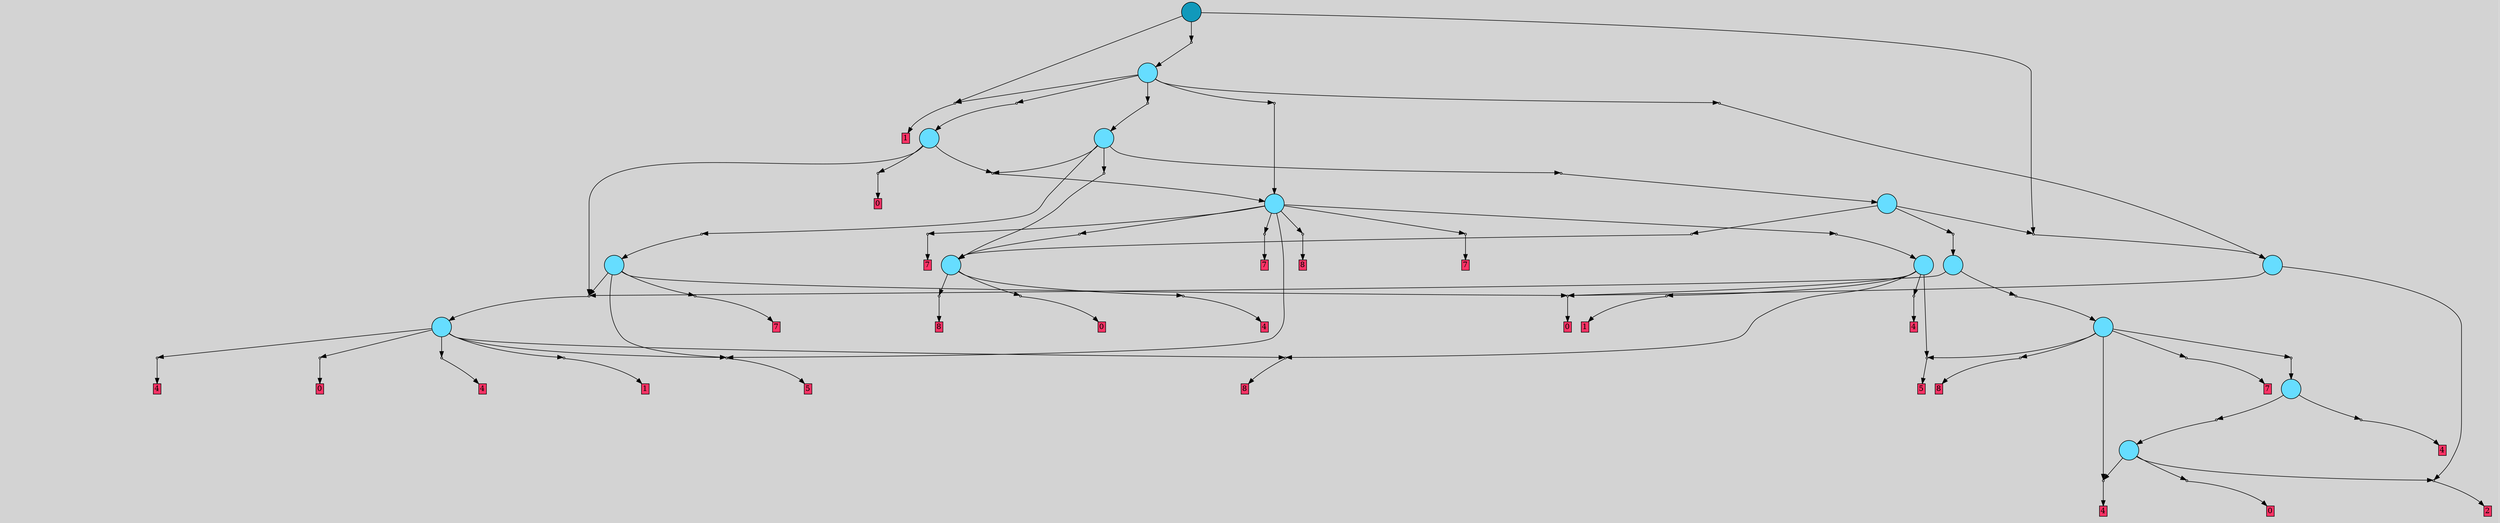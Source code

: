 // File exported with GEGELATI v1.3.1
// On the 2024-04-12 16:06:00
// With the File::TPGGraphDotExporter
digraph{
	graph[pad = "0.212, 0.055" bgcolor = lightgray]
	node[shape=circle style = filled label = ""]
		T0 [fillcolor="#66ddff"]
		T1 [fillcolor="#66ddff"]
		T2 [fillcolor="#66ddff"]
		T3 [fillcolor="#66ddff"]
		T4 [fillcolor="#66ddff"]
		T5 [fillcolor="#66ddff"]
		T6 [fillcolor="#66ddff"]
		T7 [fillcolor="#66ddff"]
		T8 [fillcolor="#66ddff"]
		T9 [fillcolor="#66ddff"]
		T10 [fillcolor="#66ddff"]
		T11 [fillcolor="#66ddff"]
		T12 [fillcolor="#66ddff"]
		T13 [fillcolor="#66ddff"]
		T14 [fillcolor="#1199bb"]
		P0 [fillcolor="#cccccc" shape=point] //
		I0 [shape=box style=invis label="4|0&3|4#1|6#0|7#4|4#0|2#4|0&#92;n"]
		P0 -> I0[style=invis]
		A0 [fillcolor="#ff3366" shape=box margin=0.03 width=0 height=0 label="4"]
		T0 -> P0 -> A0
		P1 [fillcolor="#cccccc" shape=point] //
		I1 [shape=box style=invis label="11|0&3|1#4|6#4|3#4|2#1|0#4|7&#92;n"]
		P1 -> I1[style=invis]
		A1 [fillcolor="#ff3366" shape=box margin=0.03 width=0 height=0 label="0"]
		T0 -> P1 -> A1
		P2 [fillcolor="#cccccc" shape=point] //
		I2 [shape=box style=invis label="6|0&3|5#3|1#2|7#3|0#0|7#4|1&#92;n"]
		P2 -> I2[style=invis]
		A2 [fillcolor="#ff3366" shape=box margin=0.03 width=0 height=0 label="2"]
		T0 -> P2 -> A2
		P3 [fillcolor="#cccccc" shape=point] //
		I3 [shape=box style=invis label="2|0&1|6#3|1#1|7#2|6#0|4#2|3&#92;n"]
		P3 -> I3[style=invis]
		A3 [fillcolor="#ff3366" shape=box margin=0.03 width=0 height=0 label="0"]
		T1 -> P3 -> A3
		P4 [fillcolor="#cccccc" shape=point] //
		I4 [shape=box style=invis label="4|0&3|4#1|6#0|7#4|4#0|2#4|0&#92;n"]
		P4 -> I4[style=invis]
		A4 [fillcolor="#ff3366" shape=box margin=0.03 width=0 height=0 label="4"]
		T1 -> P4 -> A4
		P5 [fillcolor="#cccccc" shape=point] //
		I5 [shape=box style=invis label="3|0&3|7#2|3#2|5#4|2#4|1#3|0&#92;n"]
		P5 -> I5[style=invis]
		A5 [fillcolor="#ff3366" shape=box margin=0.03 width=0 height=0 label="8"]
		T1 -> P5 -> A5
		P6 [fillcolor="#cccccc" shape=point] //
		I6 [shape=box style=invis label="1|0&4|1#0|2#3|0#2|5#0|7#0|6&#92;n"]
		P6 -> I6[style=invis]
		T2 -> P6 -> T0
		P7 [fillcolor="#cccccc" shape=point] //
		I7 [shape=box style=invis label="3|0&4|3#3|1#1|6#3|7#3|7#3|5&#92;n"]
		P7 -> I7[style=invis]
		A6 [fillcolor="#ff3366" shape=box margin=0.03 width=0 height=0 label="4"]
		T2 -> P7 -> A6
		P8 [fillcolor="#cccccc" shape=point] //
		I8 [shape=box style=invis label="2|0&1|6#3|1#1|7#2|6#0|4#2|3&#92;n"]
		P8 -> I8[style=invis]
		A7 [fillcolor="#ff3366" shape=box margin=0.03 width=0 height=0 label="0"]
		T3 -> P8 -> A7
		T3 -> P2
		P9 [fillcolor="#cccccc" shape=point] //
		I9 [shape=box style=invis label="6|0&3|5#3|1#2|7#3|0#1|7#4|1&#92;n"]
		P9 -> I9[style=invis]
		A8 [fillcolor="#ff3366" shape=box margin=0.03 width=0 height=0 label="5"]
		T4 -> P9 -> A8
		P10 [fillcolor="#cccccc" shape=point] //
		I10 [shape=box style=invis label="9|2&3|4#0|2#3|1#1|6#2|2#4|6&#92;n4|0&4|0#0|2#2|3#2|0#0|5#0|6&#92;n"]
		P10 -> I10[style=invis]
		A9 [fillcolor="#ff3366" shape=box margin=0.03 width=0 height=0 label="1"]
		T4 -> P10 -> A9
		P11 [fillcolor="#cccccc" shape=point] //
		I11 [shape=box style=invis label="4|0&3|4#1|6#1|7#4|4#0|2#4|0&#92;n"]
		P11 -> I11[style=invis]
		A10 [fillcolor="#ff3366" shape=box margin=0.03 width=0 height=0 label="4"]
		T4 -> P11 -> A10
		P12 [fillcolor="#cccccc" shape=point] //
		I12 [shape=box style=invis label="1|0&1|5#2|6#0|7#0|4#4|4#4|6&#92;n"]
		P12 -> I12[style=invis]
		A11 [fillcolor="#ff3366" shape=box margin=0.03 width=0 height=0 label="4"]
		T4 -> P12 -> A11
		P13 [fillcolor="#cccccc" shape=point] //
		I13 [shape=box style=invis label="2|0&1|6#3|1#1|7#2|6#0|4#2|1&#92;n"]
		P13 -> I13[style=invis]
		A12 [fillcolor="#ff3366" shape=box margin=0.03 width=0 height=0 label="0"]
		T4 -> P13 -> A12
		P14 [fillcolor="#cccccc" shape=point] //
		I14 [shape=box style=invis label="3|0&3|7#0|2#3|3#3|3#2|2#1|6&#92;n"]
		P14 -> I14[style=invis]
		A13 [fillcolor="#ff3366" shape=box margin=0.03 width=0 height=0 label="8"]
		T4 -> P14 -> A13
		P15 [fillcolor="#cccccc" shape=point] //
		I15 [shape=box style=invis label="6|0&3|5#3|1#2|7#3|0#1|7#4|1&#92;n"]
		P15 -> I15[style=invis]
		A14 [fillcolor="#ff3366" shape=box margin=0.03 width=0 height=0 label="5"]
		T5 -> P15 -> A14
		T5 -> P14
		P16 [fillcolor="#cccccc" shape=point] //
		I16 [shape=box style=invis label="1|0&1|5#2|6#0|7#0|4#4|4#4|6&#92;n"]
		P16 -> I16[style=invis]
		A15 [fillcolor="#ff3366" shape=box margin=0.03 width=0 height=0 label="4"]
		T5 -> P16 -> A15
		P17 [fillcolor="#cccccc" shape=point] //
		I17 [shape=box style=invis label="9|2&3|4#0|2#3|1#1|6#2|6#4|6&#92;n4|0&4|0#0|2#2|3#2|0#0|5#0|6&#92;n"]
		P17 -> I17[style=invis]
		A16 [fillcolor="#ff3366" shape=box margin=0.03 width=0 height=0 label="1"]
		T5 -> P17 -> A16
		T5 -> P8
		P18 [fillcolor="#cccccc" shape=point] //
		I18 [shape=box style=invis label="1|0&2|2#1|7#1|0#4|5#3|1#0|1&#92;n"]
		P18 -> I18[style=invis]
		A17 [fillcolor="#ff3366" shape=box margin=0.03 width=0 height=0 label="7"]
		T6 -> P18 -> A17
		P19 [fillcolor="#cccccc" shape=point] //
		I19 [shape=box style=invis label="2|0&1|6#3|3#1|7#2|6#0|4#2|2&#92;n"]
		P19 -> I19[style=invis]
		T6 -> P19 -> T2
		T6 -> P0
		P20 [fillcolor="#cccccc" shape=point] //
		I20 [shape=box style=invis label="3|0&3|7#2|3#2|5#4|2#4|1#3|0&#92;n"]
		P20 -> I20[style=invis]
		A18 [fillcolor="#ff3366" shape=box margin=0.03 width=0 height=0 label="8"]
		T6 -> P20 -> A18
		T6 -> P15
		P21 [fillcolor="#cccccc" shape=point] //
		I21 [shape=box style=invis label="2|0&1|6#3|3#1|7#2|6#0|4#2|2&#92;n"]
		P21 -> I21[style=invis]
		T7 -> P21 -> T4
		P22 [fillcolor="#cccccc" shape=point] //
		I22 [shape=box style=invis label="1|0&2|2#3|7#1|0#4|5#3|1#0|1&#92;n"]
		P22 -> I22[style=invis]
		A19 [fillcolor="#ff3366" shape=box margin=0.03 width=0 height=0 label="7"]
		T7 -> P22 -> A19
		T7 -> P8
		T7 -> P9
		P23 [fillcolor="#cccccc" shape=point] //
		I23 [shape=box style=invis label="1|0&4|7#1|1#1|1#1|0#1|2#3|7&#92;n"]
		P23 -> I23[style=invis]
		T8 -> P23 -> T6
		T8 -> P21
		P24 [fillcolor="#cccccc" shape=point] //
		I24 [shape=box style=invis label="1|0&2|2#3|7#1|0#4|5#3|1#0|1&#92;n"]
		P24 -> I24[style=invis]
		A20 [fillcolor="#ff3366" shape=box margin=0.03 width=0 height=0 label="7"]
		T9 -> P24 -> A20
		P25 [fillcolor="#cccccc" shape=point] //
		I25 [shape=box style=invis label="2|0&1|6#3|3#1|7#2|6#0|6#2|2&#92;n"]
		P25 -> I25[style=invis]
		T9 -> P25 -> T5
		P26 [fillcolor="#cccccc" shape=point] //
		I26 [shape=box style=invis label="3|0&3|7#2|3#2|5#4|2#4|1#3|0&#92;n"]
		P26 -> I26[style=invis]
		A21 [fillcolor="#ff3366" shape=box margin=0.03 width=0 height=0 label="8"]
		T9 -> P26 -> A21
		T9 -> P9
		P27 [fillcolor="#cccccc" shape=point] //
		I27 [shape=box style=invis label="2|0&1|4#3|1#1|5#2|6#0|4#2|3&#92;n"]
		P27 -> I27[style=invis]
		T9 -> P27 -> T1
		P28 [fillcolor="#cccccc" shape=point] //
		I28 [shape=box style=invis label="0|0&2|4#0|4#1|0#4|3#4|6#4|6&#92;n"]
		P28 -> I28[style=invis]
		A22 [fillcolor="#ff3366" shape=box margin=0.03 width=0 height=0 label="7"]
		T9 -> P28 -> A22
		P29 [fillcolor="#cccccc" shape=point] //
		I29 [shape=box style=invis label="7|0&1|0#1|5#1|3#0|4#0|0#3|7&#92;n"]
		P29 -> I29[style=invis]
		A23 [fillcolor="#ff3366" shape=box margin=0.03 width=0 height=0 label="7"]
		T9 -> P29 -> A23
		P30 [fillcolor="#cccccc" shape=point] //
		I30 [shape=box style=invis label="6|0&3|5#3|1#2|7#3|4#0|7#4|1&#92;n"]
		P30 -> I30[style=invis]
		T10 -> P30 -> T3
		P31 [fillcolor="#cccccc" shape=point] //
		I31 [shape=box style=invis label="8|0&1|0#0|6#1|2#3|6#1|7#4|6&#92;n"]
		P31 -> I31[style=invis]
		T10 -> P31 -> T8
		P32 [fillcolor="#cccccc" shape=point] //
		I32 [shape=box style=invis label="2|0&1|4#3|1#1|5#2|6#0|4#2|3&#92;n"]
		P32 -> I32[style=invis]
		T10 -> P32 -> T1
		T11 -> P21
		P33 [fillcolor="#cccccc" shape=point] //
		I33 [shape=box style=invis label="2|0&1|6#3|1#1|6#2|6#0|4#2|3&#92;n"]
		P33 -> I33[style=invis]
		A24 [fillcolor="#ff3366" shape=box margin=0.03 width=0 height=0 label="0"]
		T11 -> P33 -> A24
		P34 [fillcolor="#cccccc" shape=point] //
		I34 [shape=box style=invis label="7|0&0|5#4|3#3|4#4|7#3|5#0|4&#92;n"]
		P34 -> I34[style=invis]
		T11 -> P34 -> T9
		T12 -> P34
		P35 [fillcolor="#cccccc" shape=point] //
		I35 [shape=box style=invis label="6|0&1|1#4|6#1|7#4|0#1|0#1|4&#92;n"]
		P35 -> I35[style=invis]
		T12 -> P35 -> T10
		P36 [fillcolor="#cccccc" shape=point] //
		I36 [shape=box style=invis label="8|1&2|4#1|3#4|4#3|0#4|2#4|7&#92;n1|0&4|0#0|1#3|5#3|6#4|5#2|4&#92;n"]
		P36 -> I36[style=invis]
		T12 -> P36 -> T7
		P37 [fillcolor="#cccccc" shape=point] //
		I37 [shape=box style=invis label="2|0&1|4#3|1#2|5#2|6#0|4#2|3&#92;n"]
		P37 -> I37[style=invis]
		T12 -> P37 -> T1
		P38 [fillcolor="#cccccc" shape=point] //
		I38 [shape=box style=invis label="7|0&3|2#4|2#2|7#2|4#3|4#1|4&#92;n"]
		P38 -> I38[style=invis]
		T13 -> P38 -> T11
		P39 [fillcolor="#cccccc" shape=point] //
		I39 [shape=box style=invis label="2|0&1|6#2|1#1|7#2|6#0|4#2|3&#92;n"]
		P39 -> I39[style=invis]
		T13 -> P39 -> T12
		P40 [fillcolor="#cccccc" shape=point] //
		I40 [shape=box style=invis label="6|0&3|5#3|1#2|7#3|4#0|7#4|1&#92;n"]
		P40 -> I40[style=invis]
		T13 -> P40 -> T3
		P41 [fillcolor="#cccccc" shape=point] //
		I41 [shape=box style=invis label="2|0&1|3#3|6#4|2#4|1#2|2#4|6&#92;n4|5&3|5#0|0#3|5#2|6#2|1#0|7&#92;n2|0&2|7#0|5#2|6#2|2#0|4#2|3&#92;n"]
		P41 -> I41[style=invis]
		A25 [fillcolor="#ff3366" shape=box margin=0.03 width=0 height=0 label="1"]
		T13 -> P41 -> A25
		P42 [fillcolor="#cccccc" shape=point] //
		I42 [shape=box style=invis label="2|0&3|7#2|5#0|3#0|1#1|2#1|6&#92;n"]
		P42 -> I42[style=invis]
		T13 -> P42 -> T9
		P43 [fillcolor="#cccccc" shape=point] //
		I43 [shape=box style=invis label="1|0&4|7#3|5#2|7#0|7#1|6#4|2&#92;n"]
		P43 -> I43[style=invis]
		T14 -> P43 -> T13
		T14 -> P41
		T14 -> P30
		{ rank= same T14 }
}

